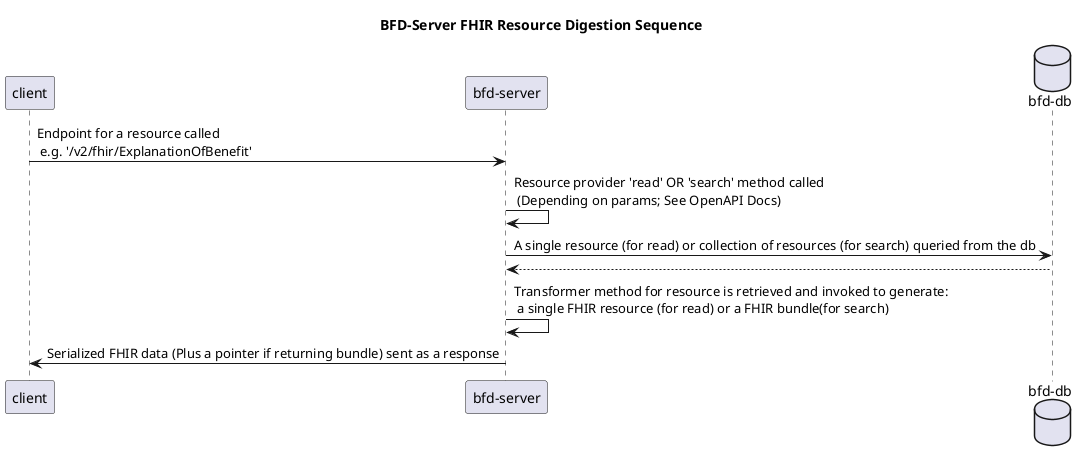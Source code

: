@startuml
title BFD-Server FHIR Resource Digestion Sequence
participant client
participant "bfd-server"
database "bfd-db"
client -> "bfd-server": Endpoint for a resource called \n e.g. '/v2/fhir/ExplanationOfBenefit' 
"bfd-server" -> "bfd-server": Resource provider 'read' OR 'search' method called \n (Depending on params; See OpenAPI Docs)
"bfd-server" -> "bfd-db": A single resource (for read) or collection of resources (for search) queried from the db
"bfd-db" --> "bfd-server"
"bfd-server" -> "bfd-server": Transformer method for resource is retrieved and invoked to generate: \n a single FHIR resource (for read) or a FHIR bundle(for search)
"bfd-server" -> client: Serialized FHIR data (Plus a pointer if returning bundle) sent as a response
@enduml
